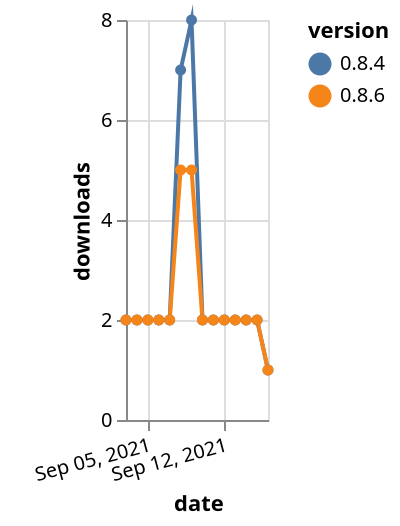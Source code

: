 {"$schema": "https://vega.github.io/schema/vega-lite/v5.json", "description": "A simple bar chart with embedded data.", "data": {"values": [{"date": "2021-09-03", "total": 3377, "delta": 2, "version": "0.8.4"}, {"date": "2021-09-04", "total": 3379, "delta": 2, "version": "0.8.4"}, {"date": "2021-09-05", "total": 3381, "delta": 2, "version": "0.8.4"}, {"date": "2021-09-06", "total": 3383, "delta": 2, "version": "0.8.4"}, {"date": "2021-09-07", "total": 3385, "delta": 2, "version": "0.8.4"}, {"date": "2021-09-08", "total": 3392, "delta": 7, "version": "0.8.4"}, {"date": "2021-09-09", "total": 3400, "delta": 8, "version": "0.8.4"}, {"date": "2021-09-10", "total": 3402, "delta": 2, "version": "0.8.4"}, {"date": "2021-09-11", "total": 3404, "delta": 2, "version": "0.8.4"}, {"date": "2021-09-12", "total": 3406, "delta": 2, "version": "0.8.4"}, {"date": "2021-09-13", "total": 3408, "delta": 2, "version": "0.8.4"}, {"date": "2021-09-14", "total": 3410, "delta": 2, "version": "0.8.4"}, {"date": "2021-09-15", "total": 3412, "delta": 2, "version": "0.8.4"}, {"date": "2021-09-16", "total": 3413, "delta": 1, "version": "0.8.4"}, {"date": "2021-09-03", "total": 2427, "delta": 2, "version": "0.8.6"}, {"date": "2021-09-04", "total": 2429, "delta": 2, "version": "0.8.6"}, {"date": "2021-09-05", "total": 2431, "delta": 2, "version": "0.8.6"}, {"date": "2021-09-06", "total": 2433, "delta": 2, "version": "0.8.6"}, {"date": "2021-09-07", "total": 2435, "delta": 2, "version": "0.8.6"}, {"date": "2021-09-08", "total": 2440, "delta": 5, "version": "0.8.6"}, {"date": "2021-09-09", "total": 2445, "delta": 5, "version": "0.8.6"}, {"date": "2021-09-10", "total": 2447, "delta": 2, "version": "0.8.6"}, {"date": "2021-09-11", "total": 2449, "delta": 2, "version": "0.8.6"}, {"date": "2021-09-12", "total": 2451, "delta": 2, "version": "0.8.6"}, {"date": "2021-09-13", "total": 2453, "delta": 2, "version": "0.8.6"}, {"date": "2021-09-14", "total": 2455, "delta": 2, "version": "0.8.6"}, {"date": "2021-09-15", "total": 2457, "delta": 2, "version": "0.8.6"}, {"date": "2021-09-16", "total": 2458, "delta": 1, "version": "0.8.6"}]}, "width": "container", "mark": {"type": "line", "point": {"filled": true}}, "encoding": {"x": {"field": "date", "type": "temporal", "timeUnit": "yearmonthdate", "title": "date", "axis": {"labelAngle": -15}}, "y": {"field": "delta", "type": "quantitative", "title": "downloads"}, "color": {"field": "version", "type": "nominal"}, "tooltip": {"field": "delta"}}}